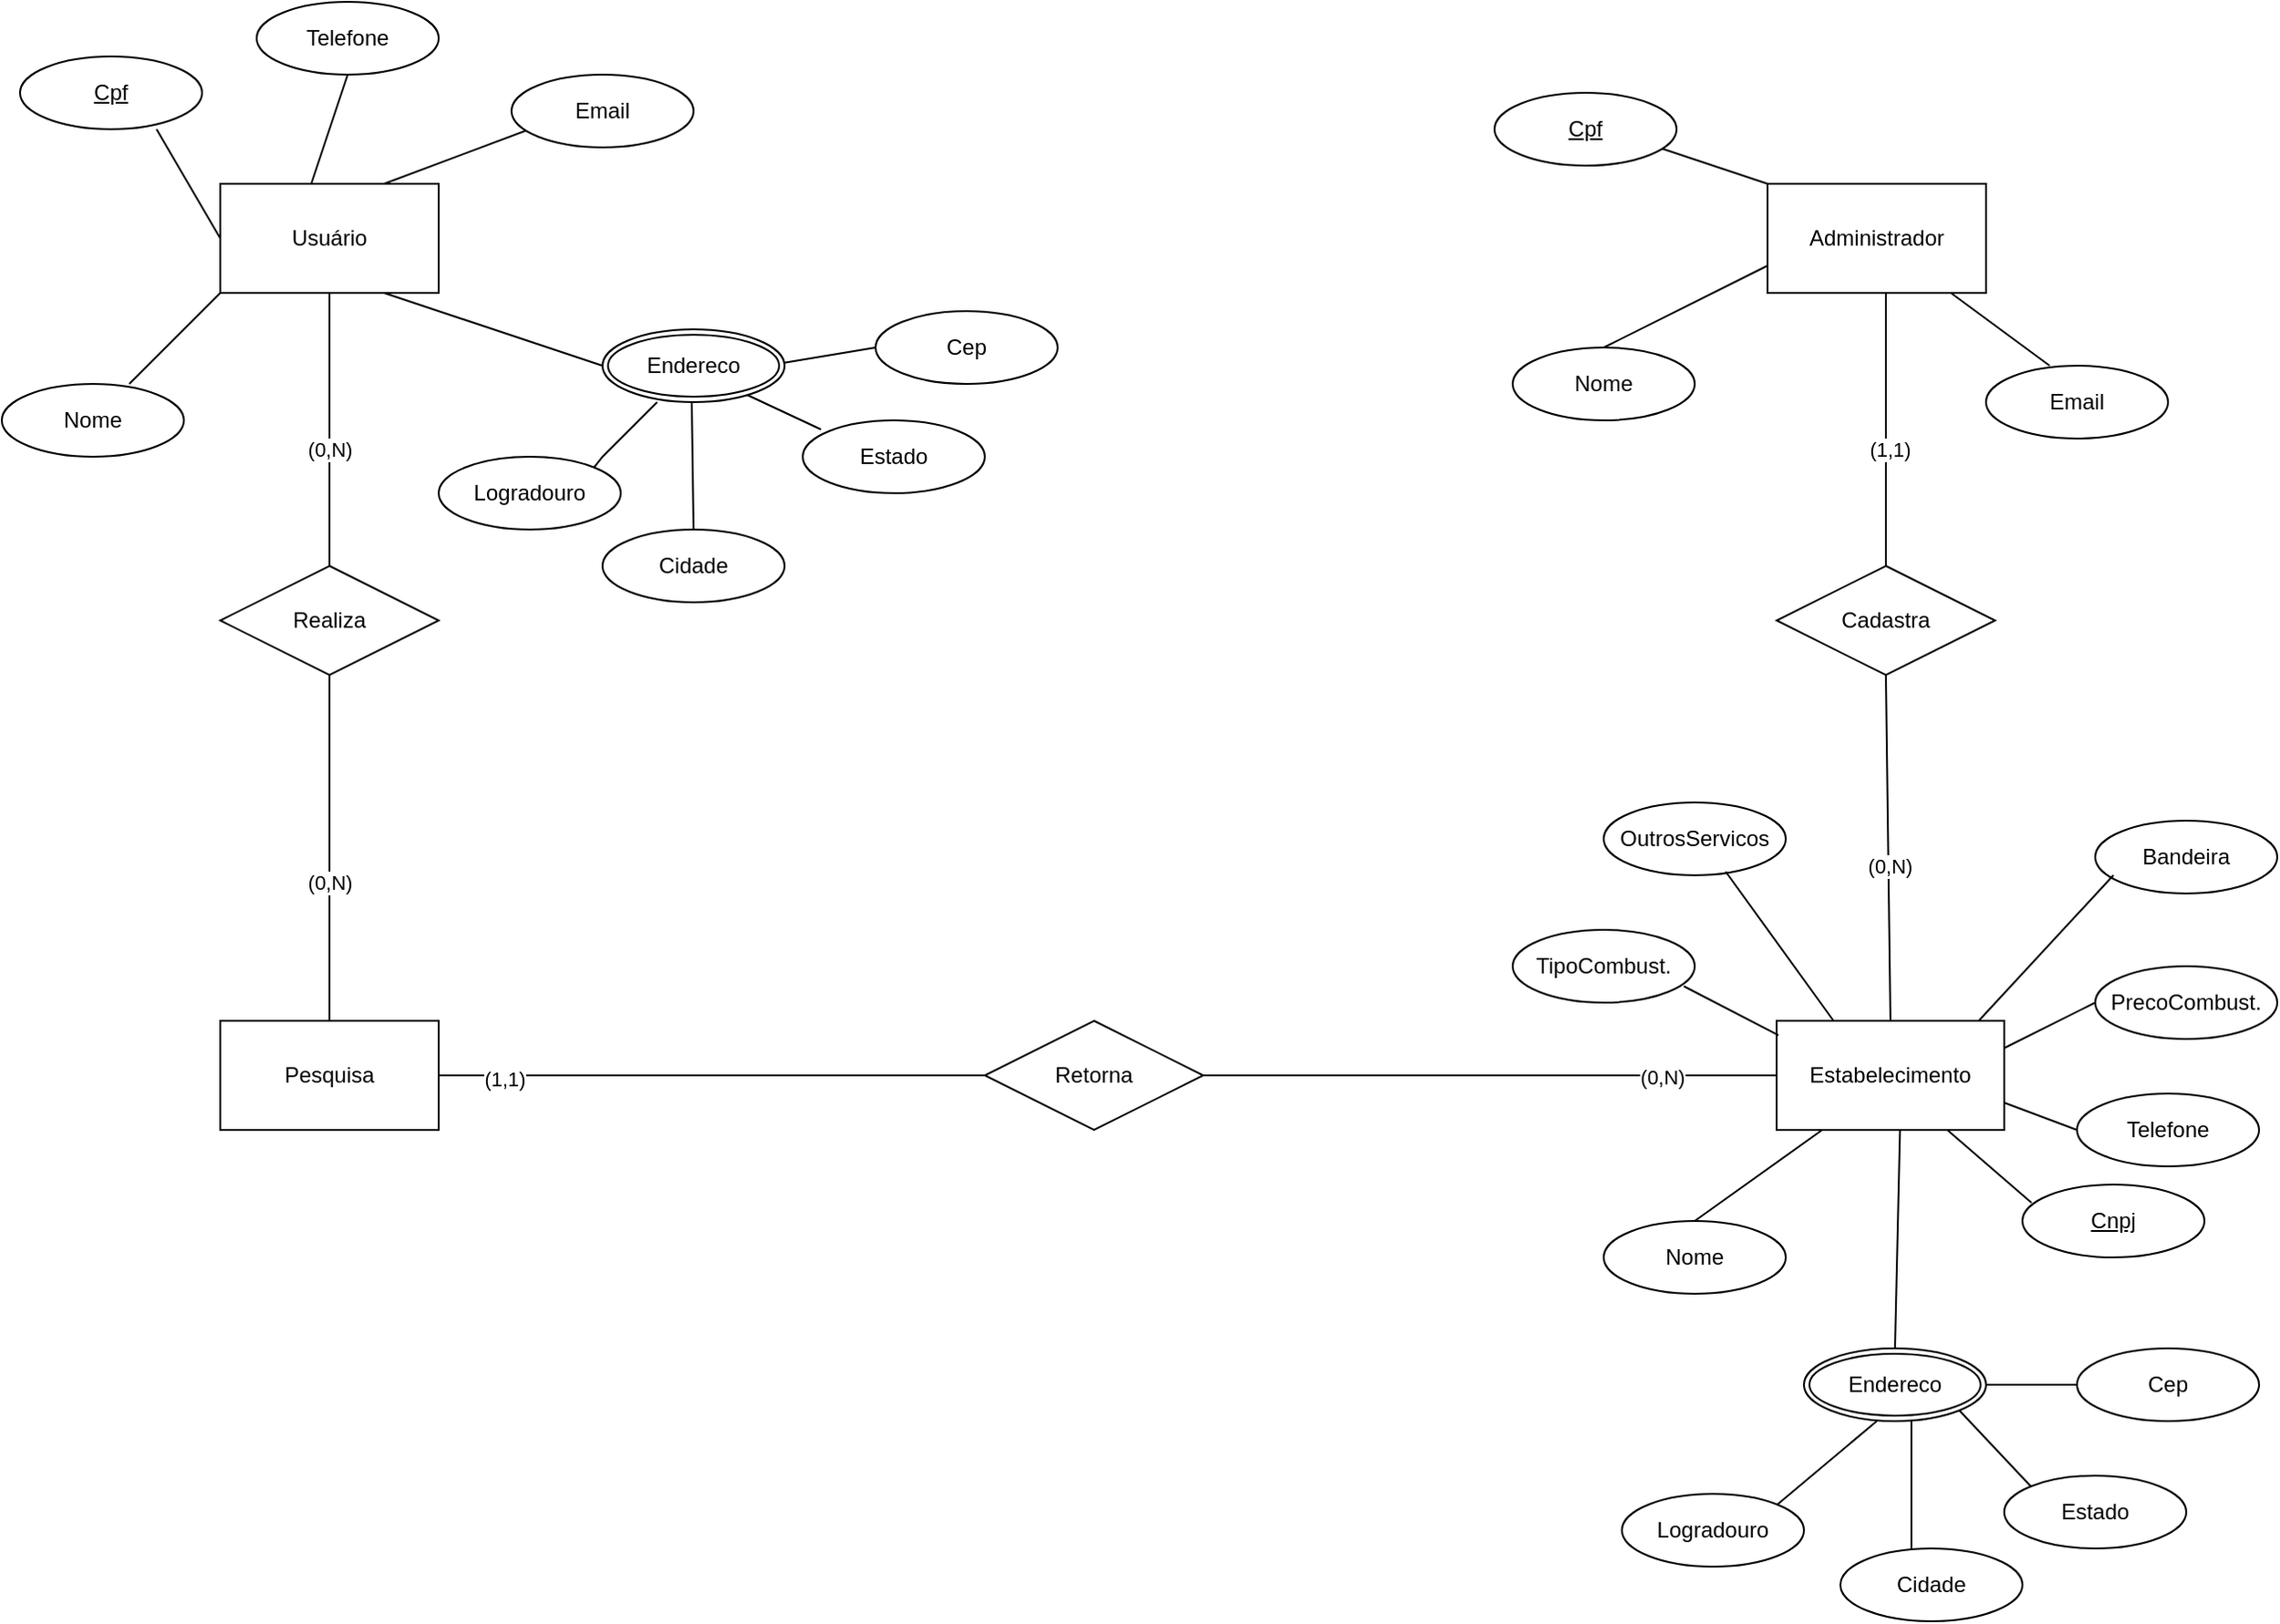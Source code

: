 <mxfile version="24.0.7" type="github">
  <diagram id="R2lEEEUBdFMjLlhIrx00" name="Page-1">
    <mxGraphModel dx="2524" dy="907" grid="1" gridSize="10" guides="1" tooltips="1" connect="1" arrows="1" fold="1" page="1" pageScale="1" pageWidth="850" pageHeight="1100" background="none" math="0" shadow="0" extFonts="Permanent Marker^https://fonts.googleapis.com/css?family=Permanent+Marker">
      <root>
        <mxCell id="0" />
        <mxCell id="1" parent="0" />
        <mxCell id="0bj0F2d6VQSBTGt14_5Z-1" value="Usuário" style="rounded=0;whiteSpace=wrap;html=1;" parent="1" vertex="1">
          <mxGeometry x="-490" y="130" width="120" height="60" as="geometry" />
        </mxCell>
        <mxCell id="0bj0F2d6VQSBTGt14_5Z-2" value="Pesquisa" style="rounded=0;whiteSpace=wrap;html=1;" parent="1" vertex="1">
          <mxGeometry x="-490" y="590" width="120" height="60" as="geometry" />
        </mxCell>
        <mxCell id="0bj0F2d6VQSBTGt14_5Z-3" value="Administrador" style="rounded=0;whiteSpace=wrap;html=1;" parent="1" vertex="1">
          <mxGeometry x="360" y="130" width="120" height="60" as="geometry" />
        </mxCell>
        <mxCell id="0bj0F2d6VQSBTGt14_5Z-4" value="Estabelecimento" style="rounded=0;whiteSpace=wrap;html=1;" parent="1" vertex="1">
          <mxGeometry x="365" y="590" width="125" height="60" as="geometry" />
        </mxCell>
        <mxCell id="0bj0F2d6VQSBTGt14_5Z-19" value="" style="endArrow=none;html=1;rounded=0;" parent="1" edge="1">
          <mxGeometry width="50" height="50" relative="1" as="geometry">
            <mxPoint x="-540" y="240" as="sourcePoint" />
            <mxPoint x="-490" y="190" as="targetPoint" />
          </mxGeometry>
        </mxCell>
        <mxCell id="0bj0F2d6VQSBTGt14_5Z-20" value="" style="endArrow=none;html=1;rounded=0;" parent="1" edge="1">
          <mxGeometry width="50" height="50" relative="1" as="geometry">
            <mxPoint x="-400" y="130" as="sourcePoint" />
            <mxPoint x="-320" y="100" as="targetPoint" />
            <Array as="points">
              <mxPoint x="-400" y="130" />
            </Array>
          </mxGeometry>
        </mxCell>
        <mxCell id="0bj0F2d6VQSBTGt14_5Z-21" value="" style="endArrow=none;html=1;rounded=0;exitX=0;exitY=0.5;exitDx=0;exitDy=0;entryX=0.75;entryY=1;entryDx=0;entryDy=0;" parent="1" target="0bj0F2d6VQSBTGt14_5Z-1" edge="1">
          <mxGeometry width="50" height="50" relative="1" as="geometry">
            <mxPoint x="-280" y="230" as="sourcePoint" />
            <mxPoint x="-90" y="120" as="targetPoint" />
            <Array as="points" />
          </mxGeometry>
        </mxCell>
        <mxCell id="0bj0F2d6VQSBTGt14_5Z-25" value="" style="endArrow=none;html=1;rounded=0;" parent="1" target="0bj0F2d6VQSBTGt14_5Z-3" edge="1">
          <mxGeometry width="50" height="50" relative="1" as="geometry">
            <mxPoint x="515" y="230" as="sourcePoint" />
            <mxPoint x="565" y="180" as="targetPoint" />
          </mxGeometry>
        </mxCell>
        <mxCell id="0bj0F2d6VQSBTGt14_5Z-26" value="" style="endArrow=none;html=1;rounded=0;entryX=0.5;entryY=1;entryDx=0;entryDy=0;exitX=0;exitY=0;exitDx=0;exitDy=0;" parent="1" source="0bj0F2d6VQSBTGt14_5Z-3" edge="1">
          <mxGeometry width="50" height="50" relative="1" as="geometry">
            <mxPoint x="310" y="180" as="sourcePoint" />
            <mxPoint x="300" y="110" as="targetPoint" />
          </mxGeometry>
        </mxCell>
        <mxCell id="0bj0F2d6VQSBTGt14_5Z-27" value="" style="endArrow=none;html=1;rounded=0;entryX=0;entryY=0.75;entryDx=0;entryDy=0;" parent="1" target="0bj0F2d6VQSBTGt14_5Z-3" edge="1">
          <mxGeometry width="50" height="50" relative="1" as="geometry">
            <mxPoint x="270" y="220" as="sourcePoint" />
            <mxPoint x="320" y="170" as="targetPoint" />
            <Array as="points" />
          </mxGeometry>
        </mxCell>
        <mxCell id="0bj0F2d6VQSBTGt14_5Z-30" value="Realiza" style="shape=rhombus;perimeter=rhombusPerimeter;whiteSpace=wrap;html=1;align=center;" parent="1" vertex="1">
          <mxGeometry x="-490" y="340" width="120" height="60" as="geometry" />
        </mxCell>
        <mxCell id="0bj0F2d6VQSBTGt14_5Z-31" value="Cadastra" style="shape=rhombus;perimeter=rhombusPerimeter;whiteSpace=wrap;html=1;align=center;" parent="1" vertex="1">
          <mxGeometry x="365" y="340" width="120" height="60" as="geometry" />
        </mxCell>
        <mxCell id="0bj0F2d6VQSBTGt14_5Z-32" value="Retorna" style="shape=rhombus;perimeter=rhombusPerimeter;whiteSpace=wrap;html=1;align=center;" parent="1" vertex="1">
          <mxGeometry x="-70" y="590" width="120" height="60" as="geometry" />
        </mxCell>
        <mxCell id="0bj0F2d6VQSBTGt14_5Z-34" value="Cpf" style="ellipse;whiteSpace=wrap;html=1;align=center;fontStyle=4;" parent="1" vertex="1">
          <mxGeometry x="-600" y="60" width="100" height="40" as="geometry" />
        </mxCell>
        <mxCell id="0bj0F2d6VQSBTGt14_5Z-35" value="Logradouro" style="ellipse;whiteSpace=wrap;html=1;align=center;" parent="1" vertex="1">
          <mxGeometry x="-370" y="280" width="100" height="40" as="geometry" />
        </mxCell>
        <mxCell id="0bj0F2d6VQSBTGt14_5Z-38" value="Estado" style="ellipse;whiteSpace=wrap;html=1;align=center;" parent="1" vertex="1">
          <mxGeometry x="-170" y="260" width="100" height="40" as="geometry" />
        </mxCell>
        <mxCell id="0bj0F2d6VQSBTGt14_5Z-39" value="Cidade" style="ellipse;whiteSpace=wrap;html=1;align=center;" parent="1" vertex="1">
          <mxGeometry x="-280" y="320" width="100" height="40" as="geometry" />
        </mxCell>
        <mxCell id="0bj0F2d6VQSBTGt14_5Z-40" value="Cep" style="ellipse;whiteSpace=wrap;html=1;align=center;" parent="1" vertex="1">
          <mxGeometry x="-130" y="200" width="100" height="40" as="geometry" />
        </mxCell>
        <mxCell id="0bj0F2d6VQSBTGt14_5Z-41" value="" style="endArrow=none;html=1;rounded=0;exitX=1;exitY=0;exitDx=0;exitDy=0;" parent="1" source="0bj0F2d6VQSBTGt14_5Z-35" edge="1">
          <mxGeometry width="50" height="50" relative="1" as="geometry">
            <mxPoint x="-300" y="300" as="sourcePoint" />
            <mxPoint x="-250" y="250" as="targetPoint" />
            <Array as="points">
              <mxPoint x="-280" y="280" />
            </Array>
          </mxGeometry>
        </mxCell>
        <mxCell id="0bj0F2d6VQSBTGt14_5Z-42" value="" style="endArrow=none;html=1;rounded=0;entryX=0.59;entryY=0.95;entryDx=0;entryDy=0;entryPerimeter=0;exitX=0.5;exitY=0;exitDx=0;exitDy=0;" parent="1" source="0bj0F2d6VQSBTGt14_5Z-39" edge="1">
          <mxGeometry width="50" height="50" relative="1" as="geometry">
            <mxPoint x="-230" y="325" as="sourcePoint" />
            <mxPoint x="-231" y="248" as="targetPoint" />
          </mxGeometry>
        </mxCell>
        <mxCell id="0bj0F2d6VQSBTGt14_5Z-44" value="" style="endArrow=none;html=1;rounded=0;exitX=0;exitY=0.5;exitDx=0;exitDy=0;" parent="1" source="0bj0F2d6VQSBTGt14_5Z-1" edge="1">
          <mxGeometry width="50" height="50" relative="1" as="geometry">
            <mxPoint x="-575" y="150" as="sourcePoint" />
            <mxPoint x="-525" y="100" as="targetPoint" />
          </mxGeometry>
        </mxCell>
        <mxCell id="0bj0F2d6VQSBTGt14_5Z-45" value="" style="endArrow=none;html=1;rounded=0;exitX=1;exitY=1;exitDx=0;exitDy=0;" parent="1" edge="1">
          <mxGeometry width="50" height="50" relative="1" as="geometry">
            <mxPoint x="-204.645" y="244.142" as="sourcePoint" />
            <mxPoint x="-160" y="265" as="targetPoint" />
          </mxGeometry>
        </mxCell>
        <mxCell id="0bj0F2d6VQSBTGt14_5Z-46" value="" style="endArrow=none;html=1;rounded=0;exitX=1;exitY=0.5;exitDx=0;exitDy=0;entryX=0;entryY=0.5;entryDx=0;entryDy=0;" parent="1" target="0bj0F2d6VQSBTGt14_5Z-40" edge="1">
          <mxGeometry width="50" height="50" relative="1" as="geometry">
            <mxPoint x="-190" y="230" as="sourcePoint" />
            <mxPoint x="-120" y="210" as="targetPoint" />
            <Array as="points" />
          </mxGeometry>
        </mxCell>
        <mxCell id="0bj0F2d6VQSBTGt14_5Z-47" value="Email" style="ellipse;whiteSpace=wrap;html=1;align=center;" parent="1" vertex="1">
          <mxGeometry x="-330" y="70" width="100" height="40" as="geometry" />
        </mxCell>
        <mxCell id="0bj0F2d6VQSBTGt14_5Z-48" value="Nome" style="ellipse;whiteSpace=wrap;html=1;align=center;" parent="1" vertex="1">
          <mxGeometry x="-610" y="240" width="100" height="40" as="geometry" />
        </mxCell>
        <mxCell id="0bj0F2d6VQSBTGt14_5Z-50" value="Nome" style="ellipse;whiteSpace=wrap;html=1;align=center;" parent="1" vertex="1">
          <mxGeometry x="220" y="220" width="100" height="40" as="geometry" />
        </mxCell>
        <mxCell id="0bj0F2d6VQSBTGt14_5Z-52" value="Logradouro" style="ellipse;whiteSpace=wrap;html=1;align=center;" parent="1" vertex="1">
          <mxGeometry x="280" y="850" width="100" height="40" as="geometry" />
        </mxCell>
        <mxCell id="0bj0F2d6VQSBTGt14_5Z-53" value="Email" style="ellipse;whiteSpace=wrap;html=1;align=center;" parent="1" vertex="1">
          <mxGeometry x="480" y="230" width="100" height="40" as="geometry" />
        </mxCell>
        <mxCell id="0bj0F2d6VQSBTGt14_5Z-54" value="Estado" style="ellipse;whiteSpace=wrap;html=1;align=center;" parent="1" vertex="1">
          <mxGeometry x="490" y="840" width="100" height="40" as="geometry" />
        </mxCell>
        <mxCell id="0bj0F2d6VQSBTGt14_5Z-55" value="Cidade" style="ellipse;whiteSpace=wrap;html=1;align=center;" parent="1" vertex="1">
          <mxGeometry x="400" y="880" width="100" height="40" as="geometry" />
        </mxCell>
        <mxCell id="0bj0F2d6VQSBTGt14_5Z-56" value="" style="endArrow=none;html=1;rounded=0;exitX=1;exitY=0;exitDx=0;exitDy=0;" parent="1" source="0bj0F2d6VQSBTGt14_5Z-52" edge="1">
          <mxGeometry width="50" height="50" relative="1" as="geometry">
            <mxPoint x="370" y="860" as="sourcePoint" />
            <mxPoint x="420" y="810" as="targetPoint" />
            <Array as="points" />
          </mxGeometry>
        </mxCell>
        <mxCell id="0bj0F2d6VQSBTGt14_5Z-57" value="" style="endArrow=none;html=1;rounded=0;entryX=0.59;entryY=0.95;entryDx=0;entryDy=0;entryPerimeter=0;" parent="1" edge="1">
          <mxGeometry width="50" height="50" relative="1" as="geometry">
            <mxPoint x="439" y="880" as="sourcePoint" />
            <mxPoint x="439" y="808" as="targetPoint" />
          </mxGeometry>
        </mxCell>
        <mxCell id="0bj0F2d6VQSBTGt14_5Z-58" value="" style="endArrow=none;html=1;rounded=0;exitX=1;exitY=1;exitDx=0;exitDy=0;entryX=0;entryY=0;entryDx=0;entryDy=0;" parent="1" target="0bj0F2d6VQSBTGt14_5Z-54" edge="1">
          <mxGeometry width="50" height="50" relative="1" as="geometry">
            <mxPoint x="465.355" y="804.142" as="sourcePoint" />
            <mxPoint x="510" y="825" as="targetPoint" />
          </mxGeometry>
        </mxCell>
        <mxCell id="0bj0F2d6VQSBTGt14_5Z-59" value="" style="endArrow=none;html=1;rounded=0;exitX=0.5;exitY=0;exitDx=0;exitDy=0;entryX=0.542;entryY=1;entryDx=0;entryDy=0;entryPerimeter=0;" parent="1" source="nszzNZFYslEpB97Wj6SY-19" target="0bj0F2d6VQSBTGt14_5Z-4" edge="1">
          <mxGeometry width="50" height="50" relative="1" as="geometry">
            <mxPoint x="418" y="737" as="sourcePoint" />
            <mxPoint x="505" y="730" as="targetPoint" />
            <Array as="points" />
          </mxGeometry>
        </mxCell>
        <mxCell id="0bj0F2d6VQSBTGt14_5Z-61" value="Cep" style="ellipse;whiteSpace=wrap;html=1;align=center;" parent="1" vertex="1">
          <mxGeometry x="530" y="770" width="100" height="40" as="geometry" />
        </mxCell>
        <mxCell id="0bj0F2d6VQSBTGt14_5Z-63" value="" style="endArrow=none;html=1;rounded=0;exitX=1;exitY=0.5;exitDx=0;exitDy=0;entryX=0;entryY=0.5;entryDx=0;entryDy=0;" parent="1" edge="1" target="0bj0F2d6VQSBTGt14_5Z-61">
          <mxGeometry width="50" height="50" relative="1" as="geometry">
            <mxPoint x="480" y="790" as="sourcePoint" />
            <mxPoint x="540" y="770" as="targetPoint" />
          </mxGeometry>
        </mxCell>
        <mxCell id="0bj0F2d6VQSBTGt14_5Z-64" value="" style="endArrow=none;html=1;rounded=0;exitX=0.75;exitY=1;exitDx=0;exitDy=0;entryX=0.05;entryY=0.25;entryDx=0;entryDy=0;entryPerimeter=0;" parent="1" source="0bj0F2d6VQSBTGt14_5Z-4" target="nszzNZFYslEpB97Wj6SY-20" edge="1">
          <mxGeometry width="50" height="50" relative="1" as="geometry">
            <mxPoint x="455" y="590" as="sourcePoint" />
            <mxPoint x="520" y="660" as="targetPoint" />
          </mxGeometry>
        </mxCell>
        <mxCell id="0bj0F2d6VQSBTGt14_5Z-67" value="" style="endArrow=none;html=1;rounded=0;exitX=0.5;exitY=0;exitDx=0;exitDy=0;" parent="1" edge="1" source="0bj0F2d6VQSBTGt14_5Z-68">
          <mxGeometry width="50" height="50" relative="1" as="geometry">
            <mxPoint x="300.355" y="675.858" as="sourcePoint" />
            <mxPoint x="390" y="650" as="targetPoint" />
          </mxGeometry>
        </mxCell>
        <mxCell id="0bj0F2d6VQSBTGt14_5Z-68" value="Nome" style="ellipse;whiteSpace=wrap;html=1;align=center;" parent="1" vertex="1">
          <mxGeometry x="270" y="700" width="100" height="40" as="geometry" />
        </mxCell>
        <mxCell id="nszzNZFYslEpB97Wj6SY-1" value="" style="endArrow=none;html=1;rounded=0;exitX=0.5;exitY=0;exitDx=0;exitDy=0;" parent="1" source="0bj0F2d6VQSBTGt14_5Z-31" edge="1">
          <mxGeometry width="50" height="50" relative="1" as="geometry">
            <mxPoint x="375" y="240" as="sourcePoint" />
            <mxPoint x="425" y="190" as="targetPoint" />
            <Array as="points" />
          </mxGeometry>
        </mxCell>
        <mxCell id="nszzNZFYslEpB97Wj6SY-7" value="(1,1)" style="edgeLabel;html=1;align=center;verticalAlign=middle;resizable=0;points=[];" parent="nszzNZFYslEpB97Wj6SY-1" vertex="1" connectable="0">
          <mxGeometry x="-0.147" y="-2" relative="1" as="geometry">
            <mxPoint as="offset" />
          </mxGeometry>
        </mxCell>
        <mxCell id="nszzNZFYslEpB97Wj6SY-2" value="" style="endArrow=none;html=1;rounded=0;exitX=0.5;exitY=0;exitDx=0;exitDy=0;" parent="1" source="0bj0F2d6VQSBTGt14_5Z-4" edge="1">
          <mxGeometry width="50" height="50" relative="1" as="geometry">
            <mxPoint x="375" y="450" as="sourcePoint" />
            <mxPoint x="425" y="400" as="targetPoint" />
          </mxGeometry>
        </mxCell>
        <mxCell id="nszzNZFYslEpB97Wj6SY-6" value="(0,N)" style="edgeLabel;html=1;align=center;verticalAlign=middle;resizable=0;points=[];" parent="nszzNZFYslEpB97Wj6SY-2" vertex="1" connectable="0">
          <mxGeometry x="-0.1" relative="1" as="geometry">
            <mxPoint as="offset" />
          </mxGeometry>
        </mxCell>
        <mxCell id="nszzNZFYslEpB97Wj6SY-8" value="" style="endArrow=none;html=1;rounded=0;entryX=0.5;entryY=1;entryDx=0;entryDy=0;exitX=0.5;exitY=0;exitDx=0;exitDy=0;" parent="1" source="0bj0F2d6VQSBTGt14_5Z-2" target="0bj0F2d6VQSBTGt14_5Z-30" edge="1">
          <mxGeometry width="50" height="50" relative="1" as="geometry">
            <mxPoint x="-430" y="510" as="sourcePoint" />
            <mxPoint x="-430" y="410" as="targetPoint" />
          </mxGeometry>
        </mxCell>
        <mxCell id="nszzNZFYslEpB97Wj6SY-10" value="(0,N)" style="edgeLabel;html=1;align=center;verticalAlign=middle;resizable=0;points=[];" parent="nszzNZFYslEpB97Wj6SY-8" vertex="1" connectable="0">
          <mxGeometry x="-0.2" relative="1" as="geometry">
            <mxPoint as="offset" />
          </mxGeometry>
        </mxCell>
        <mxCell id="nszzNZFYslEpB97Wj6SY-9" value="" style="endArrow=none;html=1;rounded=0;" parent="1" target="0bj0F2d6VQSBTGt14_5Z-1" edge="1">
          <mxGeometry width="50" height="50" relative="1" as="geometry">
            <mxPoint x="-430" y="340" as="sourcePoint" />
            <mxPoint x="-380" y="290" as="targetPoint" />
          </mxGeometry>
        </mxCell>
        <mxCell id="nszzNZFYslEpB97Wj6SY-11" value="(0,N)" style="edgeLabel;html=1;align=center;verticalAlign=middle;resizable=0;points=[];" parent="nszzNZFYslEpB97Wj6SY-9" vertex="1" connectable="0">
          <mxGeometry x="-0.147" relative="1" as="geometry">
            <mxPoint as="offset" />
          </mxGeometry>
        </mxCell>
        <mxCell id="nszzNZFYslEpB97Wj6SY-16" value="" style="endArrow=none;html=1;rounded=0;entryX=0;entryY=0.5;entryDx=0;entryDy=0;" parent="1" target="0bj0F2d6VQSBTGt14_5Z-4" edge="1" source="0bj0F2d6VQSBTGt14_5Z-32">
          <mxGeometry width="50" height="50" relative="1" as="geometry">
            <mxPoint x="60" y="550" as="sourcePoint" />
            <mxPoint x="360" y="550" as="targetPoint" />
          </mxGeometry>
        </mxCell>
        <mxCell id="nszzNZFYslEpB97Wj6SY-22" value="(0,N)" style="edgeLabel;html=1;align=center;verticalAlign=middle;resizable=0;points=[];" parent="nszzNZFYslEpB97Wj6SY-16" vertex="1" connectable="0">
          <mxGeometry x="0.6" y="-1" relative="1" as="geometry">
            <mxPoint as="offset" />
          </mxGeometry>
        </mxCell>
        <mxCell id="nszzNZFYslEpB97Wj6SY-17" value="" style="endArrow=none;html=1;rounded=0;exitX=1;exitY=0.5;exitDx=0;exitDy=0;" parent="1" source="0bj0F2d6VQSBTGt14_5Z-2" edge="1">
          <mxGeometry width="50" height="50" relative="1" as="geometry">
            <mxPoint x="-120" y="670" as="sourcePoint" />
            <mxPoint x="-70" y="620" as="targetPoint" />
          </mxGeometry>
        </mxCell>
        <mxCell id="nszzNZFYslEpB97Wj6SY-24" value="(1,1)" style="edgeLabel;html=1;align=center;verticalAlign=middle;resizable=0;points=[];" parent="nszzNZFYslEpB97Wj6SY-17" vertex="1" connectable="0">
          <mxGeometry x="-0.761" y="-2" relative="1" as="geometry">
            <mxPoint as="offset" />
          </mxGeometry>
        </mxCell>
        <mxCell id="nszzNZFYslEpB97Wj6SY-18" value="Endereco" style="ellipse;shape=doubleEllipse;margin=3;whiteSpace=wrap;html=1;align=center;" parent="1" vertex="1">
          <mxGeometry x="-280" y="210" width="100" height="40" as="geometry" />
        </mxCell>
        <mxCell id="nszzNZFYslEpB97Wj6SY-19" value="Endereco" style="ellipse;shape=doubleEllipse;margin=3;whiteSpace=wrap;html=1;align=center;" parent="1" vertex="1">
          <mxGeometry x="380" y="770" width="100" height="40" as="geometry" />
        </mxCell>
        <mxCell id="nszzNZFYslEpB97Wj6SY-20" value="Cnpj" style="ellipse;whiteSpace=wrap;html=1;align=center;fontStyle=4;" parent="1" vertex="1">
          <mxGeometry x="500" y="680" width="100" height="40" as="geometry" />
        </mxCell>
        <mxCell id="nszzNZFYslEpB97Wj6SY-21" value="Cpf" style="ellipse;whiteSpace=wrap;html=1;align=center;fontStyle=4;" parent="1" vertex="1">
          <mxGeometry x="210" y="80" width="100" height="40" as="geometry" />
        </mxCell>
        <mxCell id="67Tqn8S0hiEDhfpJIAWo-2" value="Telefone" style="ellipse;whiteSpace=wrap;html=1;align=center;" parent="1" vertex="1">
          <mxGeometry x="-470" y="30" width="100" height="40" as="geometry" />
        </mxCell>
        <mxCell id="67Tqn8S0hiEDhfpJIAWo-4" value="" style="endArrow=none;html=1;rounded=0;entryX=0.5;entryY=1;entryDx=0;entryDy=0;" parent="1" target="67Tqn8S0hiEDhfpJIAWo-2" edge="1">
          <mxGeometry width="50" height="50" relative="1" as="geometry">
            <mxPoint x="-440" y="130" as="sourcePoint" />
            <mxPoint x="-390" y="80" as="targetPoint" />
          </mxGeometry>
        </mxCell>
        <mxCell id="67Tqn8S0hiEDhfpJIAWo-5" value="Telefone" style="ellipse;whiteSpace=wrap;html=1;align=center;" parent="1" vertex="1">
          <mxGeometry x="530" y="630" width="100" height="40" as="geometry" />
        </mxCell>
        <mxCell id="67Tqn8S0hiEDhfpJIAWo-6" value="" style="endArrow=none;html=1;rounded=0;entryX=0;entryY=0.5;entryDx=0;entryDy=0;exitX=1;exitY=0.75;exitDx=0;exitDy=0;" parent="1" source="0bj0F2d6VQSBTGt14_5Z-4" target="67Tqn8S0hiEDhfpJIAWo-5" edge="1">
          <mxGeometry width="50" height="50" relative="1" as="geometry">
            <mxPoint x="485" y="590" as="sourcePoint" />
            <mxPoint x="535" y="540" as="targetPoint" />
            <Array as="points" />
          </mxGeometry>
        </mxCell>
        <mxCell id="DPX5KWBxm2_igIOq6DBU-2" value="OutrosServicos" style="ellipse;whiteSpace=wrap;html=1;align=center;" vertex="1" parent="1">
          <mxGeometry x="270" y="470" width="100" height="40" as="geometry" />
        </mxCell>
        <mxCell id="DPX5KWBxm2_igIOq6DBU-3" value="TipoCombust." style="ellipse;whiteSpace=wrap;html=1;align=center;" vertex="1" parent="1">
          <mxGeometry x="220" y="540" width="100" height="40" as="geometry" />
        </mxCell>
        <mxCell id="DPX5KWBxm2_igIOq6DBU-4" value="Bandeira" style="ellipse;whiteSpace=wrap;html=1;align=center;" vertex="1" parent="1">
          <mxGeometry x="540" y="480" width="100" height="40" as="geometry" />
        </mxCell>
        <mxCell id="DPX5KWBxm2_igIOq6DBU-5" value="PrecoCombust." style="ellipse;whiteSpace=wrap;html=1;align=center;" vertex="1" parent="1">
          <mxGeometry x="540" y="560" width="100" height="40" as="geometry" />
        </mxCell>
        <mxCell id="DPX5KWBxm2_igIOq6DBU-6" value="" style="endArrow=none;html=1;rounded=0;exitX=0.94;exitY=0.775;exitDx=0;exitDy=0;exitPerimeter=0;entryX=0.008;entryY=0.133;entryDx=0;entryDy=0;entryPerimeter=0;" edge="1" parent="1" source="DPX5KWBxm2_igIOq6DBU-3" target="0bj0F2d6VQSBTGt14_5Z-4">
          <mxGeometry width="50" height="50" relative="1" as="geometry">
            <mxPoint x="320" y="585" as="sourcePoint" />
            <mxPoint x="370" y="535" as="targetPoint" />
          </mxGeometry>
        </mxCell>
        <mxCell id="DPX5KWBxm2_igIOq6DBU-7" value="" style="endArrow=none;html=1;rounded=0;exitX=1;exitY=0.25;exitDx=0;exitDy=0;entryX=0;entryY=0.5;entryDx=0;entryDy=0;" edge="1" parent="1" source="0bj0F2d6VQSBTGt14_5Z-4" target="DPX5KWBxm2_igIOq6DBU-5">
          <mxGeometry width="50" height="50" relative="1" as="geometry">
            <mxPoint x="490" y="620" as="sourcePoint" />
            <mxPoint x="540" y="570" as="targetPoint" />
          </mxGeometry>
        </mxCell>
        <mxCell id="DPX5KWBxm2_igIOq6DBU-8" value="" style="endArrow=none;html=1;rounded=0;entryX=0.67;entryY=0.95;entryDx=0;entryDy=0;entryPerimeter=0;exitX=0.25;exitY=0;exitDx=0;exitDy=0;" edge="1" parent="1" source="0bj0F2d6VQSBTGt14_5Z-4" target="DPX5KWBxm2_igIOq6DBU-2">
          <mxGeometry width="50" height="50" relative="1" as="geometry">
            <mxPoint x="315" y="550" as="sourcePoint" />
            <mxPoint x="365" y="500" as="targetPoint" />
            <Array as="points" />
          </mxGeometry>
        </mxCell>
        <mxCell id="DPX5KWBxm2_igIOq6DBU-9" value="" style="endArrow=none;html=1;rounded=0;exitX=0.888;exitY=0;exitDx=0;exitDy=0;exitPerimeter=0;" edge="1" parent="1" source="0bj0F2d6VQSBTGt14_5Z-4">
          <mxGeometry width="50" height="50" relative="1" as="geometry">
            <mxPoint x="470" y="590" as="sourcePoint" />
            <mxPoint x="550" y="510" as="targetPoint" />
          </mxGeometry>
        </mxCell>
      </root>
    </mxGraphModel>
  </diagram>
</mxfile>
